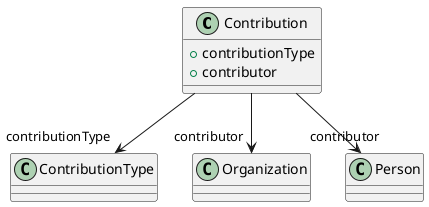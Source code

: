 @startuml
class Contribution {
+contributionType
+contributor

}
Contribution -d-> "contributionType" ContributionType
Contribution -d-> "contributor" Organization
Contribution -d-> "contributor" Person

@enduml